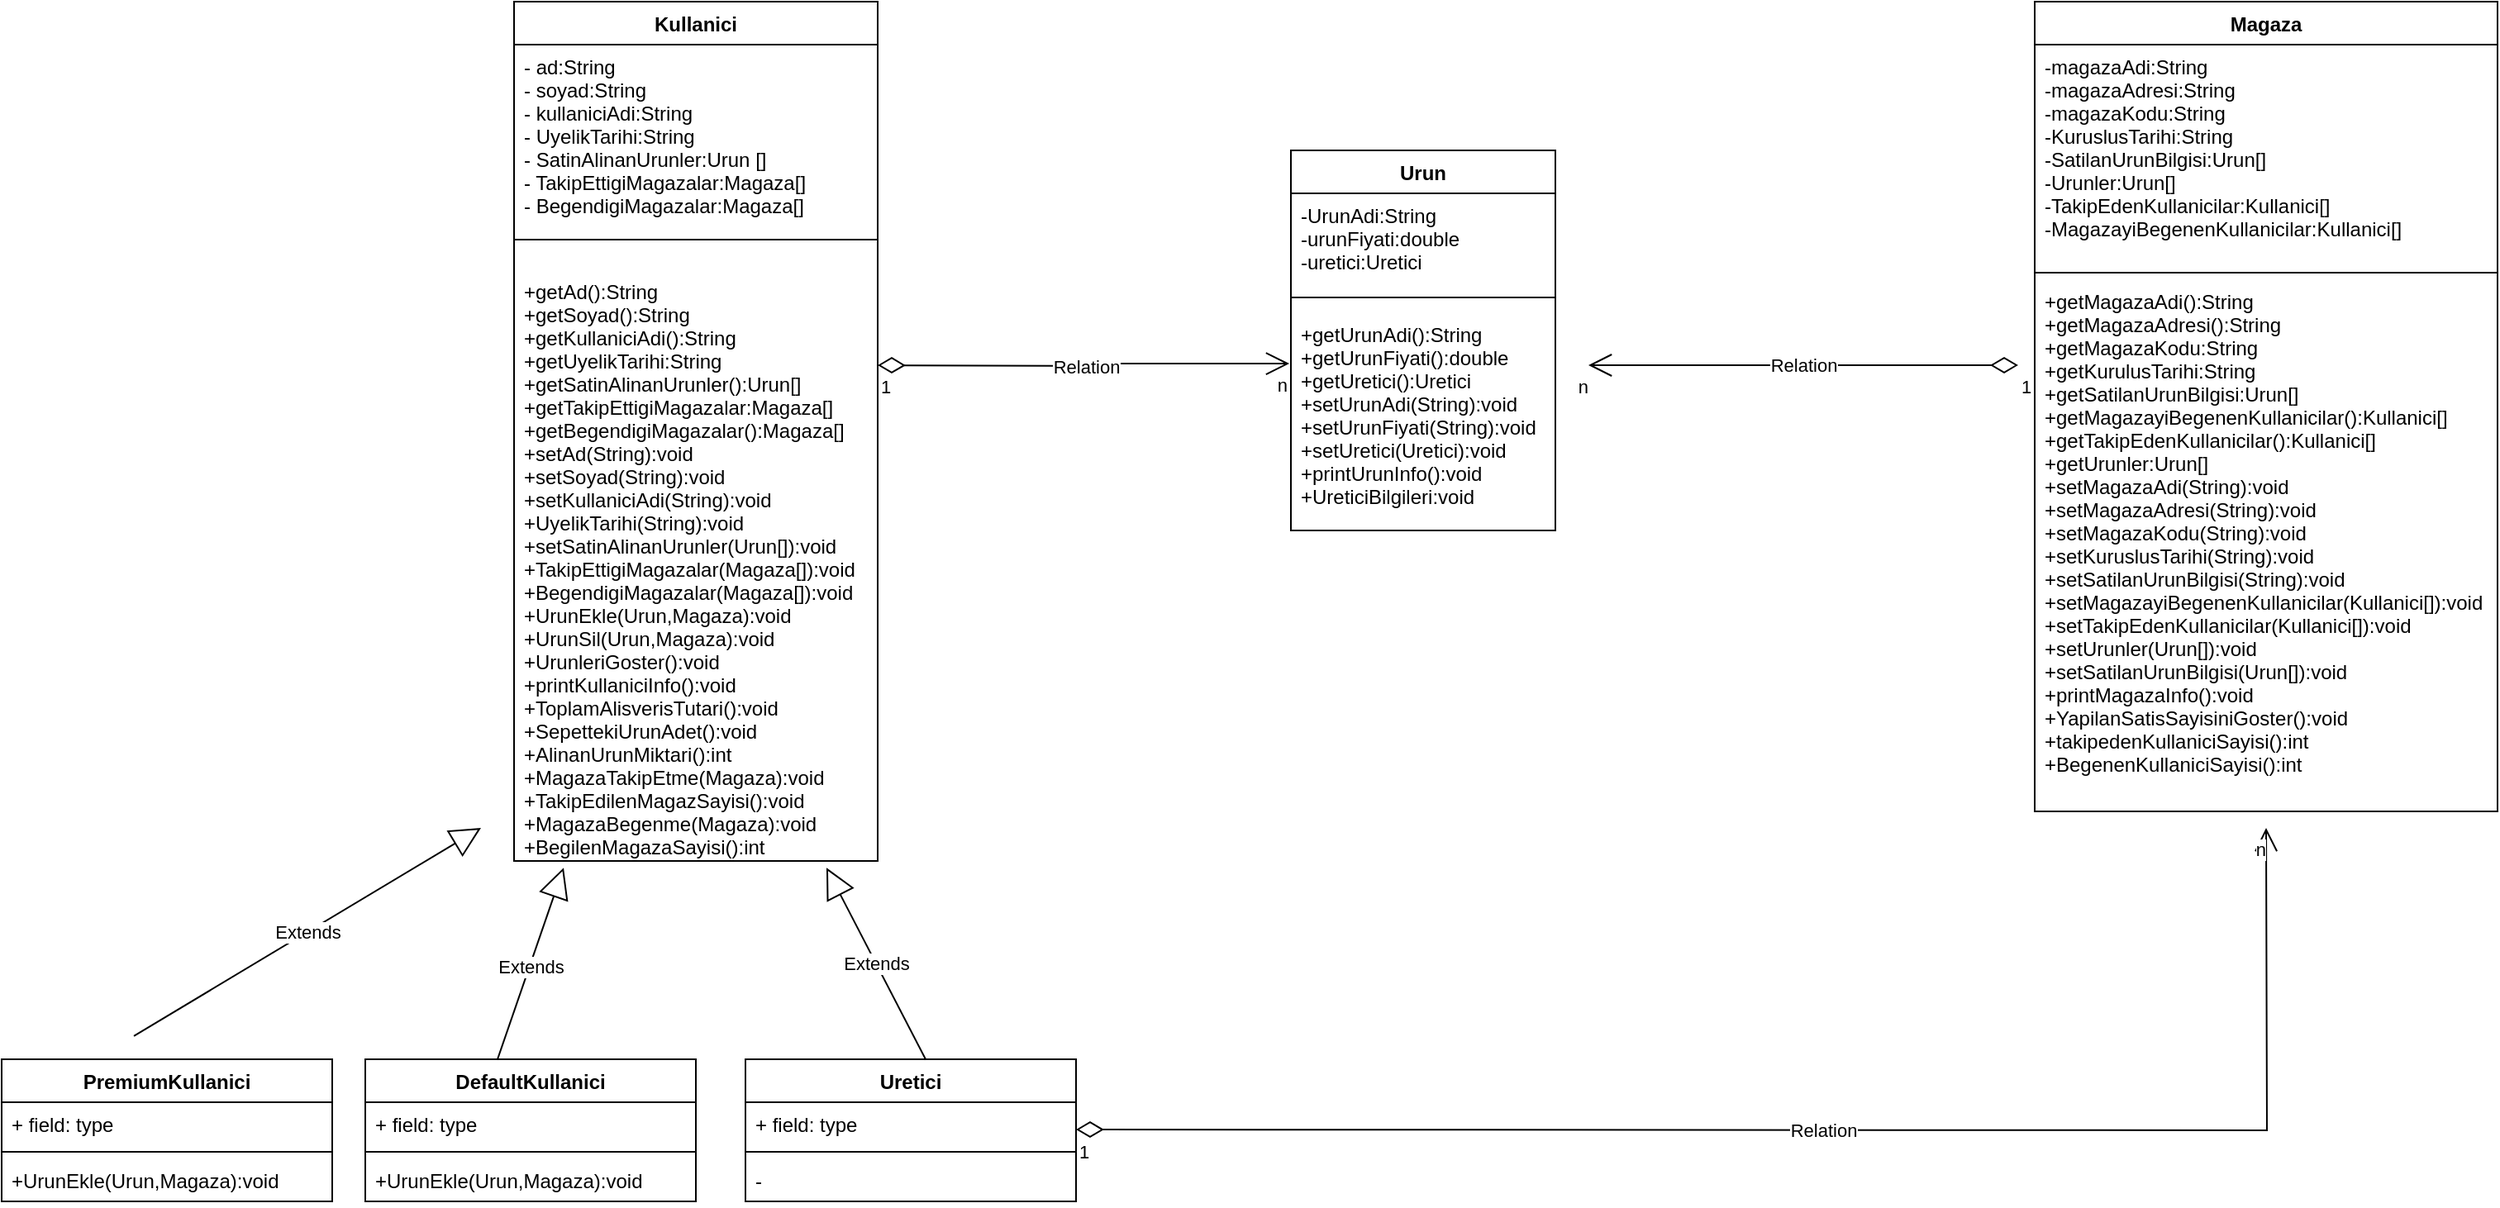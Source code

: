 <mxfile version="20.8.3" type="github">
  <diagram id="C5RBs43oDa-KdzZeNtuy" name="Page-1">
    <mxGraphModel dx="2501" dy="756" grid="1" gridSize="10" guides="1" tooltips="1" connect="1" arrows="1" fold="1" page="1" pageScale="1" pageWidth="827" pageHeight="1169" math="0" shadow="0">
      <root>
        <mxCell id="WIyWlLk6GJQsqaUBKTNV-0" />
        <mxCell id="WIyWlLk6GJQsqaUBKTNV-1" parent="WIyWlLk6GJQsqaUBKTNV-0" />
        <mxCell id="t81oNcA6mP4DQonGpUz4-0" value="Kullanici" style="swimlane;fontStyle=1;align=center;verticalAlign=top;childLayout=stackLayout;horizontal=1;startSize=26;horizontalStack=0;resizeParent=1;resizeParentMax=0;resizeLast=0;collapsible=1;marginBottom=0;" vertex="1" parent="WIyWlLk6GJQsqaUBKTNV-1">
          <mxGeometry x="-250" y="20" width="220" height="520" as="geometry" />
        </mxCell>
        <mxCell id="t81oNcA6mP4DQonGpUz4-1" value="- ad:String&#xa;- soyad:String&#xa;- kullaniciAdi:String&#xa;- UyelikTarihi:String&#xa;- SatinAlinanUrunler:Urun []&#xa;- TakipEttigiMagazalar:Magaza[]&#xa;- BegendigiMagazalar:Magaza[]" style="text;strokeColor=none;fillColor=none;align=left;verticalAlign=top;spacingLeft=4;spacingRight=4;overflow=hidden;rotatable=0;points=[[0,0.5],[1,0.5]];portConstraint=eastwest;" vertex="1" parent="t81oNcA6mP4DQonGpUz4-0">
          <mxGeometry y="26" width="220" height="114" as="geometry" />
        </mxCell>
        <mxCell id="t81oNcA6mP4DQonGpUz4-2" value="" style="line;strokeWidth=1;fillColor=none;align=left;verticalAlign=middle;spacingTop=-1;spacingLeft=3;spacingRight=3;rotatable=0;labelPosition=right;points=[];portConstraint=eastwest;strokeColor=inherit;" vertex="1" parent="t81oNcA6mP4DQonGpUz4-0">
          <mxGeometry y="140" width="220" height="8" as="geometry" />
        </mxCell>
        <mxCell id="t81oNcA6mP4DQonGpUz4-3" value="&#xa;+getAd():String&#xa;+getSoyad():String&#xa;+getKullaniciAdi():String&#xa;+getUyelikTarihi:String&#xa;+getSatinAlinanUrunler():Urun[]&#xa;+getTakipEttigiMagazalar:Magaza[]&#xa;+getBegendigiMagazalar():Magaza[] &#xa;+setAd(String):void&#xa;+setSoyad(String):void&#xa;+setKullaniciAdi(String):void&#xa;+UyelikTarihi(String):void&#xa;+setSatinAlinanUrunler(Urun[]):void&#xa;+TakipEttigiMagazalar(Magaza[]):void&#xa;+BegendigiMagazalar(Magaza[]):void&#xa;+UrunEkle(Urun,Magaza):void&#xa;+UrunSil(Urun,Magaza):void&#xa;+UrunleriGoster():void&#xa;+printKullaniciInfo():void&#xa;+ToplamAlisverisTutari():void&#xa;+SepettekiUrunAdet():void&#xa;+AlinanUrunMiktari():int&#xa;+MagazaTakipEtme(Magaza):void&#xa;+TakipEdilenMagazSayisi():void&#xa;+MagazaBegenme(Magaza):void&#xa;+BegilenMagazaSayisi():int" style="text;strokeColor=none;fillColor=none;align=left;verticalAlign=top;spacingLeft=4;spacingRight=4;overflow=hidden;rotatable=0;points=[[0,0.5],[1,0.5]];portConstraint=eastwest;" vertex="1" parent="t81oNcA6mP4DQonGpUz4-0">
          <mxGeometry y="148" width="220" height="372" as="geometry" />
        </mxCell>
        <mxCell id="t81oNcA6mP4DQonGpUz4-5" value="PremiumKullanici" style="swimlane;fontStyle=1;align=center;verticalAlign=top;childLayout=stackLayout;horizontal=1;startSize=26;horizontalStack=0;resizeParent=1;resizeParentMax=0;resizeLast=0;collapsible=1;marginBottom=0;" vertex="1" parent="WIyWlLk6GJQsqaUBKTNV-1">
          <mxGeometry x="-560" y="660" width="200" height="86" as="geometry" />
        </mxCell>
        <mxCell id="t81oNcA6mP4DQonGpUz4-6" value="+ field: type" style="text;strokeColor=none;fillColor=none;align=left;verticalAlign=top;spacingLeft=4;spacingRight=4;overflow=hidden;rotatable=0;points=[[0,0.5],[1,0.5]];portConstraint=eastwest;" vertex="1" parent="t81oNcA6mP4DQonGpUz4-5">
          <mxGeometry y="26" width="200" height="26" as="geometry" />
        </mxCell>
        <mxCell id="t81oNcA6mP4DQonGpUz4-7" value="" style="line;strokeWidth=1;fillColor=none;align=left;verticalAlign=middle;spacingTop=-1;spacingLeft=3;spacingRight=3;rotatable=0;labelPosition=right;points=[];portConstraint=eastwest;strokeColor=inherit;" vertex="1" parent="t81oNcA6mP4DQonGpUz4-5">
          <mxGeometry y="52" width="200" height="8" as="geometry" />
        </mxCell>
        <mxCell id="t81oNcA6mP4DQonGpUz4-8" value="+UrunEkle(Urun,Magaza):void" style="text;strokeColor=none;fillColor=none;align=left;verticalAlign=top;spacingLeft=4;spacingRight=4;overflow=hidden;rotatable=0;points=[[0,0.5],[1,0.5]];portConstraint=eastwest;" vertex="1" parent="t81oNcA6mP4DQonGpUz4-5">
          <mxGeometry y="60" width="200" height="26" as="geometry" />
        </mxCell>
        <mxCell id="t81oNcA6mP4DQonGpUz4-9" value="DefaultKullanici" style="swimlane;fontStyle=1;align=center;verticalAlign=top;childLayout=stackLayout;horizontal=1;startSize=26;horizontalStack=0;resizeParent=1;resizeParentMax=0;resizeLast=0;collapsible=1;marginBottom=0;" vertex="1" parent="WIyWlLk6GJQsqaUBKTNV-1">
          <mxGeometry x="-340" y="660" width="200" height="86" as="geometry" />
        </mxCell>
        <mxCell id="t81oNcA6mP4DQonGpUz4-10" value="+ field: type" style="text;strokeColor=none;fillColor=none;align=left;verticalAlign=top;spacingLeft=4;spacingRight=4;overflow=hidden;rotatable=0;points=[[0,0.5],[1,0.5]];portConstraint=eastwest;" vertex="1" parent="t81oNcA6mP4DQonGpUz4-9">
          <mxGeometry y="26" width="200" height="26" as="geometry" />
        </mxCell>
        <mxCell id="t81oNcA6mP4DQonGpUz4-11" value="" style="line;strokeWidth=1;fillColor=none;align=left;verticalAlign=middle;spacingTop=-1;spacingLeft=3;spacingRight=3;rotatable=0;labelPosition=right;points=[];portConstraint=eastwest;strokeColor=inherit;" vertex="1" parent="t81oNcA6mP4DQonGpUz4-9">
          <mxGeometry y="52" width="200" height="8" as="geometry" />
        </mxCell>
        <mxCell id="t81oNcA6mP4DQonGpUz4-12" value="+UrunEkle(Urun,Magaza):void" style="text;strokeColor=none;fillColor=none;align=left;verticalAlign=top;spacingLeft=4;spacingRight=4;overflow=hidden;rotatable=0;points=[[0,0.5],[1,0.5]];portConstraint=eastwest;" vertex="1" parent="t81oNcA6mP4DQonGpUz4-9">
          <mxGeometry y="60" width="200" height="26" as="geometry" />
        </mxCell>
        <mxCell id="t81oNcA6mP4DQonGpUz4-13" value="Extends" style="endArrow=block;endSize=16;endFill=0;html=1;rounded=0;entryX=0.859;entryY=1.011;entryDx=0;entryDy=0;entryPerimeter=0;" edge="1" parent="WIyWlLk6GJQsqaUBKTNV-1" target="t81oNcA6mP4DQonGpUz4-3">
          <mxGeometry width="160" relative="1" as="geometry">
            <mxPoint x="-1" y="660" as="sourcePoint" />
            <mxPoint x="-1" y="560" as="targetPoint" />
          </mxGeometry>
        </mxCell>
        <mxCell id="t81oNcA6mP4DQonGpUz4-14" value="Extends" style="endArrow=block;endSize=16;endFill=0;html=1;rounded=0;" edge="1" parent="WIyWlLk6GJQsqaUBKTNV-1">
          <mxGeometry x="-0.032" y="-1" width="160" relative="1" as="geometry">
            <mxPoint x="-260" y="660.0" as="sourcePoint" />
            <mxPoint x="-220" y="544.09" as="targetPoint" />
            <mxPoint as="offset" />
          </mxGeometry>
        </mxCell>
        <mxCell id="t81oNcA6mP4DQonGpUz4-19" value="Urun" style="swimlane;fontStyle=1;align=center;verticalAlign=top;childLayout=stackLayout;horizontal=1;startSize=26;horizontalStack=0;resizeParent=1;resizeParentMax=0;resizeLast=0;collapsible=1;marginBottom=0;" vertex="1" parent="WIyWlLk6GJQsqaUBKTNV-1">
          <mxGeometry x="220" y="110" width="160" height="230" as="geometry" />
        </mxCell>
        <mxCell id="t81oNcA6mP4DQonGpUz4-20" value="-UrunAdi:String&#xa;-urunFiyati:double&#xa;-uretici:Uretici" style="text;strokeColor=none;fillColor=none;align=left;verticalAlign=top;spacingLeft=4;spacingRight=4;overflow=hidden;rotatable=0;points=[[0,0.5],[1,0.5]];portConstraint=eastwest;" vertex="1" parent="t81oNcA6mP4DQonGpUz4-19">
          <mxGeometry y="26" width="160" height="54" as="geometry" />
        </mxCell>
        <mxCell id="t81oNcA6mP4DQonGpUz4-21" value="" style="line;strokeWidth=1;fillColor=none;align=left;verticalAlign=middle;spacingTop=-1;spacingLeft=3;spacingRight=3;rotatable=0;labelPosition=right;points=[];portConstraint=eastwest;strokeColor=inherit;" vertex="1" parent="t81oNcA6mP4DQonGpUz4-19">
          <mxGeometry y="80" width="160" height="18" as="geometry" />
        </mxCell>
        <mxCell id="t81oNcA6mP4DQonGpUz4-22" value="+getUrunAdi():String&#xa;+getUrunFiyati():double&#xa;+getUretici():Uretici&#xa;+setUrunAdi(String):void&#xa;+setUrunFiyati(String):void&#xa;+setUretici(Uretici):void&#xa;+printUrunInfo():void&#xa;+UreticiBilgileri:void" style="text;strokeColor=none;fillColor=none;align=left;verticalAlign=top;spacingLeft=4;spacingRight=4;overflow=hidden;rotatable=0;points=[[0,0.5],[1,0.5]];portConstraint=eastwest;" vertex="1" parent="t81oNcA6mP4DQonGpUz4-19">
          <mxGeometry y="98" width="160" height="132" as="geometry" />
        </mxCell>
        <mxCell id="t81oNcA6mP4DQonGpUz4-23" value="Relation" style="endArrow=open;html=1;endSize=12;startArrow=diamondThin;startSize=14;startFill=0;edgeStyle=orthogonalEdgeStyle;rounded=0;entryX=-0.006;entryY=0.235;entryDx=0;entryDy=0;entryPerimeter=0;" edge="1" parent="WIyWlLk6GJQsqaUBKTNV-1" target="t81oNcA6mP4DQonGpUz4-22">
          <mxGeometry relative="1" as="geometry">
            <mxPoint x="-30" y="240" as="sourcePoint" />
            <mxPoint x="130" y="240" as="targetPoint" />
          </mxGeometry>
        </mxCell>
        <mxCell id="t81oNcA6mP4DQonGpUz4-24" value="1" style="edgeLabel;resizable=0;html=1;align=left;verticalAlign=top;" connectable="0" vertex="1" parent="t81oNcA6mP4DQonGpUz4-23">
          <mxGeometry x="-1" relative="1" as="geometry" />
        </mxCell>
        <mxCell id="t81oNcA6mP4DQonGpUz4-25" value="n" style="edgeLabel;resizable=0;html=1;align=right;verticalAlign=top;" connectable="0" vertex="1" parent="t81oNcA6mP4DQonGpUz4-23">
          <mxGeometry x="1" relative="1" as="geometry" />
        </mxCell>
        <mxCell id="t81oNcA6mP4DQonGpUz4-26" value="Uretici" style="swimlane;fontStyle=1;align=center;verticalAlign=top;childLayout=stackLayout;horizontal=1;startSize=26;horizontalStack=0;resizeParent=1;resizeParentMax=0;resizeLast=0;collapsible=1;marginBottom=0;" vertex="1" parent="WIyWlLk6GJQsqaUBKTNV-1">
          <mxGeometry x="-110" y="660" width="200" height="86" as="geometry" />
        </mxCell>
        <mxCell id="t81oNcA6mP4DQonGpUz4-27" value="+ field: type" style="text;strokeColor=none;fillColor=none;align=left;verticalAlign=top;spacingLeft=4;spacingRight=4;overflow=hidden;rotatable=0;points=[[0,0.5],[1,0.5]];portConstraint=eastwest;" vertex="1" parent="t81oNcA6mP4DQonGpUz4-26">
          <mxGeometry y="26" width="200" height="26" as="geometry" />
        </mxCell>
        <mxCell id="t81oNcA6mP4DQonGpUz4-28" value="" style="line;strokeWidth=1;fillColor=none;align=left;verticalAlign=middle;spacingTop=-1;spacingLeft=3;spacingRight=3;rotatable=0;labelPosition=right;points=[];portConstraint=eastwest;strokeColor=inherit;" vertex="1" parent="t81oNcA6mP4DQonGpUz4-26">
          <mxGeometry y="52" width="200" height="8" as="geometry" />
        </mxCell>
        <mxCell id="t81oNcA6mP4DQonGpUz4-29" value="-" style="text;strokeColor=none;fillColor=none;align=left;verticalAlign=top;spacingLeft=4;spacingRight=4;overflow=hidden;rotatable=0;points=[[0,0.5],[1,0.5]];portConstraint=eastwest;" vertex="1" parent="t81oNcA6mP4DQonGpUz4-26">
          <mxGeometry y="60" width="200" height="26" as="geometry" />
        </mxCell>
        <mxCell id="t81oNcA6mP4DQonGpUz4-30" value="Extends" style="endArrow=block;endSize=16;endFill=0;html=1;rounded=0;" edge="1" parent="WIyWlLk6GJQsqaUBKTNV-1">
          <mxGeometry width="160" relative="1" as="geometry">
            <mxPoint x="-480" y="645.91" as="sourcePoint" />
            <mxPoint x="-270" y="520" as="targetPoint" />
          </mxGeometry>
        </mxCell>
        <mxCell id="t81oNcA6mP4DQonGpUz4-31" value="Magaza" style="swimlane;fontStyle=1;align=center;verticalAlign=top;childLayout=stackLayout;horizontal=1;startSize=26;horizontalStack=0;resizeParent=1;resizeParentMax=0;resizeLast=0;collapsible=1;marginBottom=0;" vertex="1" parent="WIyWlLk6GJQsqaUBKTNV-1">
          <mxGeometry x="670" y="20" width="280" height="490" as="geometry" />
        </mxCell>
        <mxCell id="t81oNcA6mP4DQonGpUz4-32" value="-magazaAdi:String&#xa;-magazaAdresi:String&#xa;-magazaKodu:String&#xa;-KuruslusTarihi:String&#xa;-SatilanUrunBilgisi:Urun[]&#xa;-Urunler:Urun[]&#xa;-TakipEdenKullanicilar:Kullanici[]&#xa;-MagazayiBegenenKullanicilar:Kullanici[]" style="text;strokeColor=none;fillColor=none;align=left;verticalAlign=top;spacingLeft=4;spacingRight=4;overflow=hidden;rotatable=0;points=[[0,0.5],[1,0.5]];portConstraint=eastwest;" vertex="1" parent="t81oNcA6mP4DQonGpUz4-31">
          <mxGeometry y="26" width="280" height="134" as="geometry" />
        </mxCell>
        <mxCell id="t81oNcA6mP4DQonGpUz4-33" value="" style="line;strokeWidth=1;fillColor=none;align=left;verticalAlign=middle;spacingTop=-1;spacingLeft=3;spacingRight=3;rotatable=0;labelPosition=right;points=[];portConstraint=eastwest;strokeColor=inherit;" vertex="1" parent="t81oNcA6mP4DQonGpUz4-31">
          <mxGeometry y="160" width="280" height="8" as="geometry" />
        </mxCell>
        <mxCell id="t81oNcA6mP4DQonGpUz4-34" value="+getMagazaAdi():String&#xa;+getMagazaAdresi():String&#xa;+getMagazaKodu:String&#xa;+getKurulusTarihi:String&#xa;+getSatilanUrunBilgisi:Urun[]&#xa;+getMagazayiBegenenKullanicilar():Kullanici[]&#xa;+getTakipEdenKullanicilar():Kullanici[]&#xa;+getUrunler:Urun[]&#xa;+setMagazaAdi(String):void&#xa;+setMagazaAdresi(String):void&#xa;+setMagazaKodu(String):void&#xa;+setKuruslusTarihi(String):void&#xa;+setSatilanUrunBilgisi(String):void&#xa;+setMagazayiBegenenKullanicilar(Kullanici[]):void&#xa;+setTakipEdenKullanicilar(Kullanici[]):void&#xa;+setUrunler(Urun[]):void&#xa;+setSatilanUrunBilgisi(Urun[]):void&#xa;+printMagazaInfo():void&#xa;+YapilanSatisSayisiniGoster():void&#xa;+takipedenKullaniciSayisi():int&#xa;+BegenenKullaniciSayisi():int&#xa;&#xa;&#xa;&#xa;" style="text;strokeColor=none;fillColor=none;align=left;verticalAlign=top;spacingLeft=4;spacingRight=4;overflow=hidden;rotatable=0;points=[[0,0.5],[1,0.5]];portConstraint=eastwest;" vertex="1" parent="t81oNcA6mP4DQonGpUz4-31">
          <mxGeometry y="168" width="280" height="322" as="geometry" />
        </mxCell>
        <mxCell id="t81oNcA6mP4DQonGpUz4-38" value="Relation" style="endArrow=open;html=1;endSize=12;startArrow=diamondThin;startSize=14;startFill=0;edgeStyle=orthogonalEdgeStyle;rounded=0;" edge="1" parent="WIyWlLk6GJQsqaUBKTNV-1">
          <mxGeometry relative="1" as="geometry">
            <mxPoint x="660" y="240" as="sourcePoint" />
            <mxPoint x="400" y="240" as="targetPoint" />
          </mxGeometry>
        </mxCell>
        <mxCell id="t81oNcA6mP4DQonGpUz4-39" value="1" style="edgeLabel;resizable=0;html=1;align=left;verticalAlign=top;" connectable="0" vertex="1" parent="t81oNcA6mP4DQonGpUz4-38">
          <mxGeometry x="-1" relative="1" as="geometry" />
        </mxCell>
        <mxCell id="t81oNcA6mP4DQonGpUz4-40" value="n" style="edgeLabel;resizable=0;html=1;align=right;verticalAlign=top;" connectable="0" vertex="1" parent="t81oNcA6mP4DQonGpUz4-38">
          <mxGeometry x="1" relative="1" as="geometry" />
        </mxCell>
        <mxCell id="t81oNcA6mP4DQonGpUz4-41" value="Relation" style="endArrow=open;html=1;endSize=12;startArrow=diamondThin;startSize=14;startFill=0;edgeStyle=orthogonalEdgeStyle;rounded=0;" edge="1" parent="WIyWlLk6GJQsqaUBKTNV-1">
          <mxGeometry relative="1" as="geometry">
            <mxPoint x="90" y="702.5" as="sourcePoint" />
            <mxPoint x="810" y="520" as="targetPoint" />
          </mxGeometry>
        </mxCell>
        <mxCell id="t81oNcA6mP4DQonGpUz4-42" value="1" style="edgeLabel;resizable=0;html=1;align=left;verticalAlign=top;" connectable="0" vertex="1" parent="t81oNcA6mP4DQonGpUz4-41">
          <mxGeometry x="-1" relative="1" as="geometry" />
        </mxCell>
        <mxCell id="t81oNcA6mP4DQonGpUz4-43" value="n" style="edgeLabel;resizable=0;html=1;align=right;verticalAlign=top;" connectable="0" vertex="1" parent="t81oNcA6mP4DQonGpUz4-41">
          <mxGeometry x="1" relative="1" as="geometry" />
        </mxCell>
      </root>
    </mxGraphModel>
  </diagram>
</mxfile>
